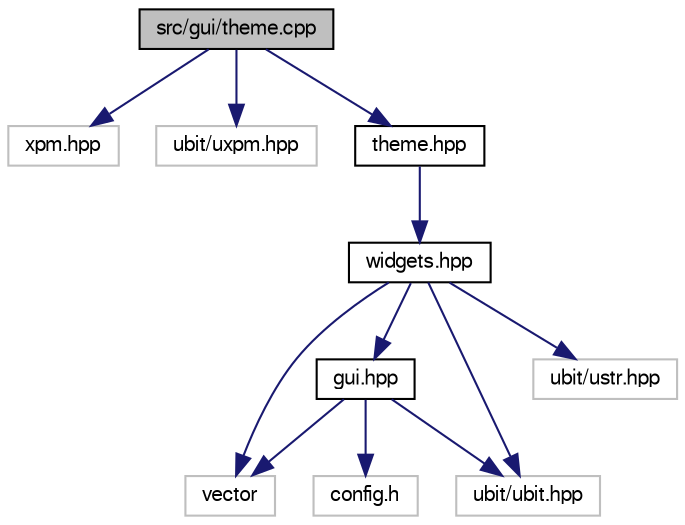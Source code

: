 digraph "src/gui/theme.cpp"
{
 // LATEX_PDF_SIZE
  bgcolor="transparent";
  edge [fontname="FreeSans",fontsize="10",labelfontname="FreeSans",labelfontsize="10"];
  node [fontname="FreeSans",fontsize="10",shape=record];
  Node1 [label="src/gui/theme.cpp",height=0.2,width=0.4,color="black", fillcolor="grey75", style="filled", fontcolor="black",tooltip=" "];
  Node1 -> Node2 [color="midnightblue",fontsize="10",style="solid",fontname="FreeSans"];
  Node2 [label="xpm.hpp",height=0.2,width=0.4,color="grey75",tooltip=" "];
  Node1 -> Node3 [color="midnightblue",fontsize="10",style="solid",fontname="FreeSans"];
  Node3 [label="ubit/uxpm.hpp",height=0.2,width=0.4,color="grey75",tooltip=" "];
  Node1 -> Node4 [color="midnightblue",fontsize="10",style="solid",fontname="FreeSans"];
  Node4 [label="theme.hpp",height=0.2,width=0.4,color="black",URL="$a00257.html",tooltip=" "];
  Node4 -> Node5 [color="midnightblue",fontsize="10",style="solid",fontname="FreeSans"];
  Node5 [label="widgets.hpp",height=0.2,width=0.4,color="black",URL="$a00263.html",tooltip=" "];
  Node5 -> Node6 [color="midnightblue",fontsize="10",style="solid",fontname="FreeSans"];
  Node6 [label="vector",height=0.2,width=0.4,color="grey75",tooltip=" "];
  Node5 -> Node7 [color="midnightblue",fontsize="10",style="solid",fontname="FreeSans"];
  Node7 [label="ubit/ubit.hpp",height=0.2,width=0.4,color="grey75",tooltip=" "];
  Node5 -> Node8 [color="midnightblue",fontsize="10",style="solid",fontname="FreeSans"];
  Node8 [label="gui.hpp",height=0.2,width=0.4,color="black",URL="$a00209.html",tooltip=" "];
  Node8 -> Node9 [color="midnightblue",fontsize="10",style="solid",fontname="FreeSans"];
  Node9 [label="config.h",height=0.2,width=0.4,color="grey75",tooltip=" "];
  Node8 -> Node6 [color="midnightblue",fontsize="10",style="solid",fontname="FreeSans"];
  Node8 -> Node7 [color="midnightblue",fontsize="10",style="solid",fontname="FreeSans"];
  Node5 -> Node10 [color="midnightblue",fontsize="10",style="solid",fontname="FreeSans"];
  Node10 [label="ubit/ustr.hpp",height=0.2,width=0.4,color="grey75",tooltip=" "];
}
